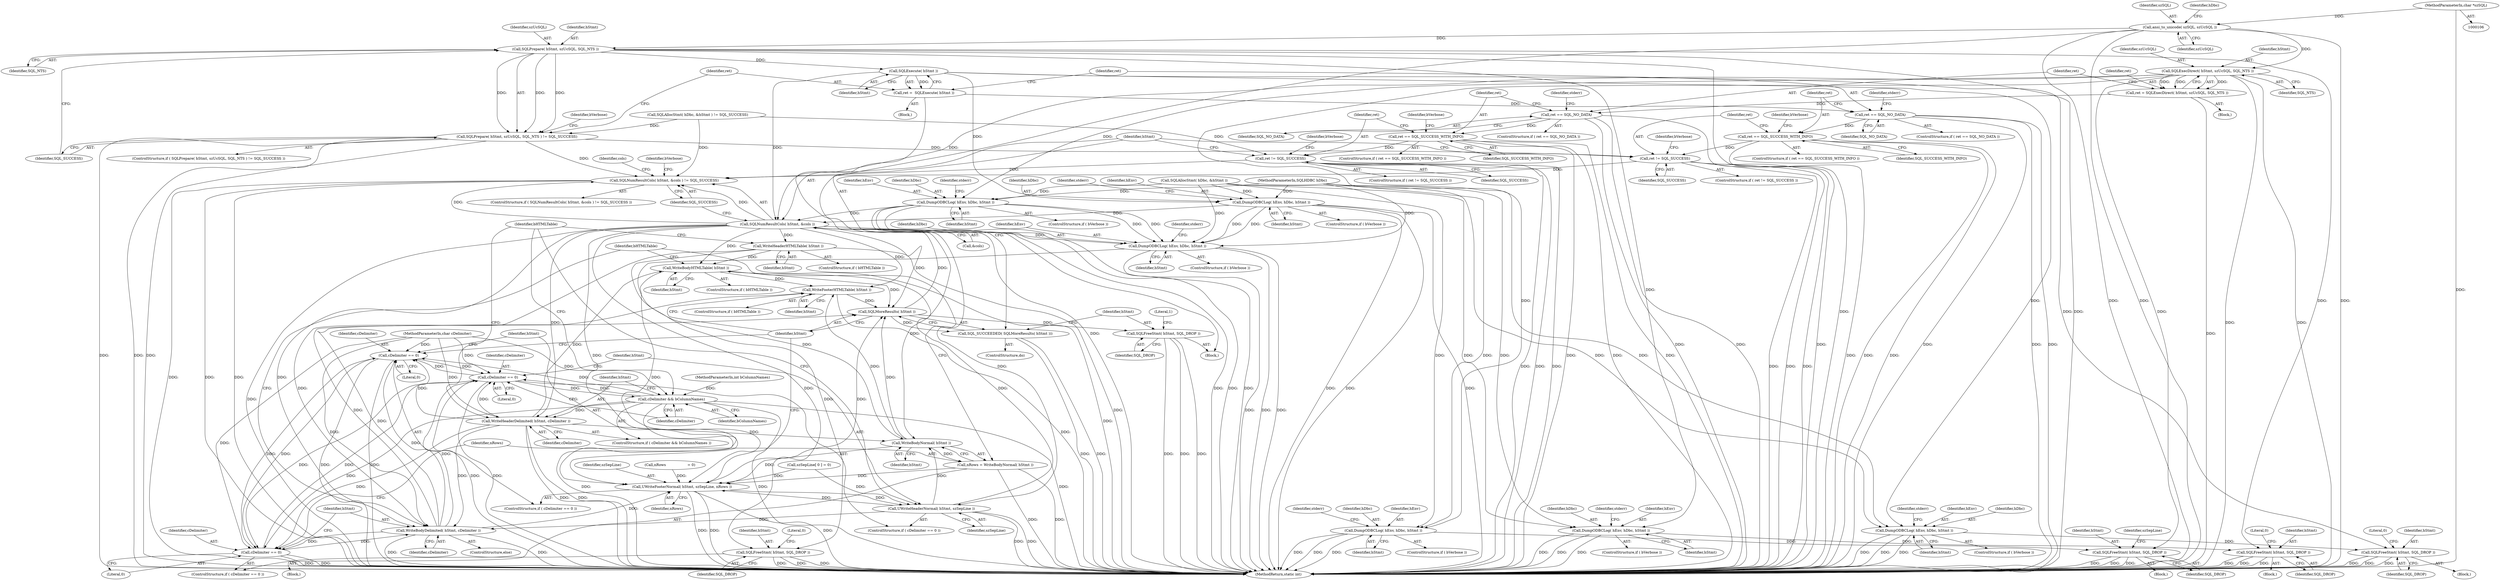 digraph "0_unixODBC_45ef78e037f578b15fc58938a3a3251655e71d6f#diff-d52750c7ba4e594410438569d8e2963aL24_1@pointer" {
"1000108" [label="(MethodParameterIn,char *szSQL)"];
"1000127" [label="(Call,ansi_to_unicode( szSQL, szUcSQL ))"];
"1000154" [label="(Call,SQLExecDirect( hStmt, szUcSQL, SQL_NTS ))"];
"1000152" [label="(Call,ret = SQLExecDirect( hStmt, szUcSQL, SQL_NTS ))"];
"1000159" [label="(Call,ret == SQL_NO_DATA)"];
"1000168" [label="(Call,ret == SQL_SUCCESS_WITH_INFO)"];
"1000183" [label="(Call,ret != SQL_SUCCESS)"];
"1000277" [label="(Call,SQLNumResultCols( hStmt, &cols ) != SQL_SUCCESS)"];
"1000174" [label="(Call,DumpODBCLog( hEnv, hDbc, hStmt ))"];
"1000278" [label="(Call,SQLNumResultCols( hStmt, &cols ))"];
"1000286" [label="(Call,DumpODBCLog( hEnv, hDbc, hStmt ))"];
"1000293" [label="(Call,SQLFreeStmt( hStmt, SQL_DROP ))"];
"1000305" [label="(Call,WriteHeaderHTMLTable( hStmt ))"];
"1000325" [label="(Call,WriteBodyHTMLTable( hStmt ))"];
"1000342" [label="(Call,WriteFooterHTMLTable( hStmt ))"];
"1000354" [label="(Call,SQLMoreResults( hStmt ))"];
"1000353" [label="(Call,SQL_SUCCEEDED( SQLMoreResults( hStmt )))"];
"1000356" [label="(Call,SQLFreeStmt( hStmt, SQL_DROP ))"];
"1000349" [label="(Call,UWriteFooterNormal( hStmt, szSepLine, nRows ))"];
"1000312" [label="(Call,UWriteHeaderNormal( hStmt, szSepLine ))"];
"1000334" [label="(Call,WriteBodyNormal( hStmt ))"];
"1000332" [label="(Call,nRows = WriteBodyNormal( hStmt ))"];
"1000337" [label="(Call,WriteBodyDelimited( hStmt, cDelimiter ))"];
"1000309" [label="(Call,cDelimiter == 0)"];
"1000317" [label="(Call,cDelimiter && bColumnNames)"];
"1000320" [label="(Call,WriteHeaderDelimited( hStmt, cDelimiter ))"];
"1000329" [label="(Call,cDelimiter == 0)"];
"1000346" [label="(Call,cDelimiter == 0)"];
"1000189" [label="(Call,DumpODBCLog( hEnv, hDbc, hStmt ))"];
"1000196" [label="(Call,SQLFreeStmt( hStmt, SQL_DROP ))"];
"1000207" [label="(Call,SQLPrepare( hStmt, szUcSQL, SQL_NTS ))"];
"1000206" [label="(Call,SQLPrepare( hStmt, szUcSQL, SQL_NTS ) != SQL_SUCCESS)"];
"1000256" [label="(Call,ret != SQL_SUCCESS)"];
"1000215" [label="(Call,DumpODBCLog( hEnv, hDbc, hStmt ))"];
"1000222" [label="(Call,SQLFreeStmt( hStmt, SQL_DROP ))"];
"1000229" [label="(Call,SQLExecute( hStmt ))"];
"1000227" [label="(Call,ret =  SQLExecute( hStmt ))"];
"1000232" [label="(Call,ret == SQL_NO_DATA)"];
"1000241" [label="(Call,ret == SQL_SUCCESS_WITH_INFO)"];
"1000247" [label="(Call,DumpODBCLog( hEnv, hDbc, hStmt ))"];
"1000262" [label="(Call,DumpODBCLog( hEnv, hDbc, hStmt ))"];
"1000269" [label="(Call,SQLFreeStmt( hStmt, SQL_DROP ))"];
"1000334" [label="(Call,WriteBodyNormal( hStmt ))"];
"1000175" [label="(Identifier,hEnv)"];
"1000246" [label="(Identifier,bVerbose)"];
"1000354" [label="(Call,SQLMoreResults( hStmt ))"];
"1000249" [label="(Identifier,hDbc)"];
"1000228" [label="(Identifier,ret)"];
"1000282" [label="(Identifier,SQL_SUCCESS)"];
"1000314" [label="(Identifier,szSepLine)"];
"1000153" [label="(Identifier,ret)"];
"1000330" [label="(Identifier,cDelimiter)"];
"1000155" [label="(Identifier,hStmt)"];
"1000267" [label="(Identifier,stderr)"];
"1000300" [label="(Identifier,cols)"];
"1000177" [label="(Identifier,hStmt)"];
"1000258" [label="(Identifier,SQL_SUCCESS)"];
"1000317" [label="(Call,cDelimiter && bColumnNames)"];
"1000192" [label="(Identifier,hStmt)"];
"1000257" [label="(Identifier,ret)"];
"1000351" [label="(Identifier,szSepLine)"];
"1000216" [label="(Identifier,hEnv)"];
"1000169" [label="(Identifier,ret)"];
"1000331" [label="(Literal,0)"];
"1000112" [label="(Block,)"];
"1000280" [label="(Call,&cols)"];
"1000198" [label="(Identifier,SQL_DROP)"];
"1000297" [label="(Literal,0)"];
"1000340" [label="(ControlStructure,if ( bHTMLTable ))"];
"1000342" [label="(Call,WriteFooterHTMLTable( hStmt ))"];
"1000276" [label="(ControlStructure,if ( SQLNumResultCols( hStmt, &cols ) != SQL_SUCCESS ))"];
"1000189" [label="(Call,DumpODBCLog( hEnv, hDbc, hStmt ))"];
"1000345" [label="(ControlStructure,if ( cDelimiter == 0 ))"];
"1000241" [label="(Call,ret == SQL_SUCCESS_WITH_INFO)"];
"1000318" [label="(Identifier,cDelimiter)"];
"1000212" [label="(Block,)"];
"1000328" [label="(ControlStructure,if ( cDelimiter == 0 ))"];
"1000217" [label="(Identifier,hDbc)"];
"1000277" [label="(Call,SQLNumResultCols( hStmt, &cols ) != SQL_SUCCESS)"];
"1000335" [label="(Identifier,hStmt)"];
"1000182" [label="(ControlStructure,if ( ret != SQL_SUCCESS ))"];
"1000194" [label="(Identifier,stderr)"];
"1000213" [label="(ControlStructure,if ( bVerbose ))"];
"1000210" [label="(Identifier,SQL_NTS)"];
"1000350" [label="(Identifier,hStmt)"];
"1000226" [label="(Literal,0)"];
"1000320" [label="(Call,WriteHeaderDelimited( hStmt, cDelimiter ))"];
"1000259" [label="(Block,)"];
"1000183" [label="(Call,ret != SQL_SUCCESS)"];
"1000156" [label="(Identifier,szUcSQL)"];
"1000108" [label="(MethodParameterIn,char *szSQL)"];
"1000242" [label="(Identifier,ret)"];
"1000265" [label="(Identifier,hStmt)"];
"1000261" [label="(Identifier,bVerbose)"];
"1000325" [label="(Call,WriteBodyHTMLTable( hStmt ))"];
"1000312" [label="(Call,UWriteHeaderNormal( hStmt, szSepLine ))"];
"1000129" [label="(Identifier,szUcSQL)"];
"1000176" [label="(Identifier,hDbc)"];
"1000284" [label="(ControlStructure,if ( bVerbose ))"];
"1000346" [label="(Call,cDelimiter == 0)"];
"1000233" [label="(Identifier,ret)"];
"1000232" [label="(Call,ret == SQL_NO_DATA)"];
"1000209" [label="(Identifier,szUcSQL)"];
"1000240" [label="(ControlStructure,if ( ret == SQL_SUCCESS_WITH_INFO ))"];
"1000185" [label="(Identifier,SQL_SUCCESS)"];
"1000222" [label="(Call,SQLFreeStmt( hStmt, SQL_DROP ))"];
"1000260" [label="(ControlStructure,if ( bVerbose ))"];
"1000229" [label="(Call,SQLExecute( hStmt ))"];
"1000252" [label="(Identifier,stderr)"];
"1000274" [label="(ControlStructure,do)"];
"1000220" [label="(Identifier,stderr)"];
"1000305" [label="(Call,WriteHeaderHTMLTable( hStmt ))"];
"1000128" [label="(Identifier,szSQL)"];
"1000152" [label="(Call,ret = SQLExecDirect( hStmt, szUcSQL, SQL_NTS ))"];
"1000207" [label="(Call,SQLPrepare( hStmt, szUcSQL, SQL_NTS ))"];
"1000324" [label="(Identifier,bHTMLTable)"];
"1000303" [label="(ControlStructure,if ( bHTMLTable ))"];
"1000341" [label="(Identifier,bHTMLTable)"];
"1000132" [label="(Call,SQLAllocStmt( hDbc, &hStmt ))"];
"1000158" [label="(ControlStructure,if ( ret == SQL_NO_DATA ))"];
"1000263" [label="(Identifier,hEnv)"];
"1000214" [label="(Identifier,bVerbose)"];
"1000204" [label="(Block,)"];
"1000285" [label="(Identifier,bVerbose)"];
"1000295" [label="(Identifier,SQL_DROP)"];
"1000269" [label="(Call,SQLFreeStmt( hStmt, SQL_DROP ))"];
"1000191" [label="(Identifier,hDbc)"];
"1000234" [label="(Identifier,SQL_NO_DATA)"];
"1000255" [label="(ControlStructure,if ( ret != SQL_SUCCESS ))"];
"1000256" [label="(Call,ret != SQL_SUCCESS)"];
"1000188" [label="(Identifier,bVerbose)"];
"1000352" [label="(Identifier,nRows)"];
"1000279" [label="(Identifier,hStmt)"];
"1000250" [label="(Identifier,hStmt)"];
"1000262" [label="(Call,DumpODBCLog( hEnv, hDbc, hStmt ))"];
"1000337" [label="(Call,WriteBodyDelimited( hStmt, cDelimiter ))"];
"1000336" [label="(ControlStructure,else)"];
"1000154" [label="(Call,SQLExecDirect( hStmt, szUcSQL, SQL_NTS ))"];
"1000283" [label="(Block,)"];
"1000119" [label="(Call,nRows                   = 0)"];
"1000237" [label="(Identifier,stderr)"];
"1000323" [label="(ControlStructure,if ( bHTMLTable ))"];
"1000353" [label="(Call,SQL_SUCCEEDED( SQLMoreResults( hStmt )))"];
"1000110" [label="(MethodParameterIn,int bColumnNames)"];
"1000173" [label="(Identifier,bVerbose)"];
"1000170" [label="(Identifier,SQL_SUCCESS_WITH_INFO)"];
"1000270" [label="(Identifier,hStmt)"];
"1000308" [label="(ControlStructure,if ( cDelimiter == 0 ))"];
"1000223" [label="(Identifier,hStmt)"];
"1000151" [label="(Block,)"];
"1000206" [label="(Call,SQLPrepare( hStmt, szUcSQL, SQL_NTS ) != SQL_SUCCESS)"];
"1000164" [label="(Identifier,stderr)"];
"1000311" [label="(Literal,0)"];
"1000347" [label="(Identifier,cDelimiter)"];
"1000349" [label="(Call,UWriteFooterNormal( hStmt, szSepLine, nRows ))"];
"1000356" [label="(Call,SQLFreeStmt( hStmt, SQL_DROP ))"];
"1000357" [label="(Identifier,hStmt)"];
"1000310" [label="(Identifier,cDelimiter)"];
"1000107" [label="(MethodParameterIn,SQLHDBC hDbc)"];
"1000309" [label="(Call,cDelimiter == 0)"];
"1000287" [label="(Identifier,hEnv)"];
"1000197" [label="(Identifier,hStmt)"];
"1000339" [label="(Identifier,cDelimiter)"];
"1000211" [label="(Identifier,SQL_SUCCESS)"];
"1000122" [label="(Call,szSepLine[ 0 ] = 0)"];
"1000187" [label="(ControlStructure,if ( bVerbose ))"];
"1000326" [label="(Identifier,hStmt)"];
"1000196" [label="(Call,SQLFreeStmt( hStmt, SQL_DROP ))"];
"1000333" [label="(Identifier,nRows)"];
"1000329" [label="(Call,cDelimiter == 0)"];
"1000231" [label="(ControlStructure,if ( ret == SQL_NO_DATA ))"];
"1000167" [label="(ControlStructure,if ( ret == SQL_SUCCESS_WITH_INFO ))"];
"1000248" [label="(Identifier,hEnv)"];
"1000360" [label="(Literal,1)"];
"1000127" [label="(Call,ansi_to_unicode( szSQL, szUcSQL ))"];
"1000286" [label="(Call,DumpODBCLog( hEnv, hDbc, hStmt ))"];
"1000289" [label="(Identifier,hStmt)"];
"1000338" [label="(Identifier,hStmt)"];
"1000243" [label="(Identifier,SQL_SUCCESS_WITH_INFO)"];
"1000361" [label="(MethodReturn,static int)"];
"1000291" [label="(Identifier,stderr)"];
"1000109" [label="(MethodParameterIn,char cDelimiter)"];
"1000190" [label="(Identifier,hEnv)"];
"1000157" [label="(Identifier,SQL_NTS)"];
"1000321" [label="(Identifier,hStmt)"];
"1000294" [label="(Identifier,hStmt)"];
"1000200" [label="(Identifier,szSepLine)"];
"1000168" [label="(Call,ret == SQL_SUCCESS_WITH_INFO)"];
"1000316" [label="(ControlStructure,if ( cDelimiter && bColumnNames ))"];
"1000348" [label="(Literal,0)"];
"1000273" [label="(Literal,0)"];
"1000227" [label="(Call,ret =  SQLExecute( hStmt ))"];
"1000186" [label="(Block,)"];
"1000319" [label="(Identifier,bColumnNames)"];
"1000161" [label="(Identifier,SQL_NO_DATA)"];
"1000332" [label="(Call,nRows = WriteBodyNormal( hStmt ))"];
"1000358" [label="(Identifier,SQL_DROP)"];
"1000160" [label="(Identifier,ret)"];
"1000174" [label="(Call,DumpODBCLog( hEnv, hDbc, hStmt ))"];
"1000355" [label="(Identifier,hStmt)"];
"1000131" [label="(Call,SQLAllocStmt( hDbc, &hStmt ) != SQL_SUCCESS)"];
"1000133" [label="(Identifier,hDbc)"];
"1000230" [label="(Identifier,hStmt)"];
"1000313" [label="(Identifier,hStmt)"];
"1000184" [label="(Identifier,ret)"];
"1000271" [label="(Identifier,SQL_DROP)"];
"1000306" [label="(Identifier,hStmt)"];
"1000247" [label="(Call,DumpODBCLog( hEnv, hDbc, hStmt ))"];
"1000288" [label="(Identifier,hDbc)"];
"1000224" [label="(Identifier,SQL_DROP)"];
"1000322" [label="(Identifier,cDelimiter)"];
"1000264" [label="(Identifier,hDbc)"];
"1000278" [label="(Call,SQLNumResultCols( hStmt, &cols ))"];
"1000159" [label="(Call,ret == SQL_NO_DATA)"];
"1000245" [label="(ControlStructure,if ( bVerbose ))"];
"1000343" [label="(Identifier,hStmt)"];
"1000208" [label="(Identifier,hStmt)"];
"1000218" [label="(Identifier,hStmt)"];
"1000179" [label="(Identifier,stderr)"];
"1000205" [label="(ControlStructure,if ( SQLPrepare( hStmt, szUcSQL, SQL_NTS ) != SQL_SUCCESS ))"];
"1000172" [label="(ControlStructure,if ( bVerbose ))"];
"1000293" [label="(Call,SQLFreeStmt( hStmt, SQL_DROP ))"];
"1000215" [label="(Call,DumpODBCLog( hEnv, hDbc, hStmt ))"];
"1000108" -> "1000106"  [label="AST: "];
"1000108" -> "1000361"  [label="DDG: "];
"1000108" -> "1000127"  [label="DDG: "];
"1000127" -> "1000112"  [label="AST: "];
"1000127" -> "1000129"  [label="CFG: "];
"1000128" -> "1000127"  [label="AST: "];
"1000129" -> "1000127"  [label="AST: "];
"1000133" -> "1000127"  [label="CFG: "];
"1000127" -> "1000361"  [label="DDG: "];
"1000127" -> "1000361"  [label="DDG: "];
"1000127" -> "1000361"  [label="DDG: "];
"1000127" -> "1000154"  [label="DDG: "];
"1000127" -> "1000207"  [label="DDG: "];
"1000154" -> "1000152"  [label="AST: "];
"1000154" -> "1000157"  [label="CFG: "];
"1000155" -> "1000154"  [label="AST: "];
"1000156" -> "1000154"  [label="AST: "];
"1000157" -> "1000154"  [label="AST: "];
"1000152" -> "1000154"  [label="CFG: "];
"1000154" -> "1000361"  [label="DDG: "];
"1000154" -> "1000361"  [label="DDG: "];
"1000154" -> "1000152"  [label="DDG: "];
"1000154" -> "1000152"  [label="DDG: "];
"1000154" -> "1000152"  [label="DDG: "];
"1000154" -> "1000174"  [label="DDG: "];
"1000154" -> "1000189"  [label="DDG: "];
"1000154" -> "1000196"  [label="DDG: "];
"1000154" -> "1000278"  [label="DDG: "];
"1000152" -> "1000151"  [label="AST: "];
"1000153" -> "1000152"  [label="AST: "];
"1000160" -> "1000152"  [label="CFG: "];
"1000152" -> "1000361"  [label="DDG: "];
"1000152" -> "1000159"  [label="DDG: "];
"1000159" -> "1000158"  [label="AST: "];
"1000159" -> "1000161"  [label="CFG: "];
"1000160" -> "1000159"  [label="AST: "];
"1000161" -> "1000159"  [label="AST: "];
"1000164" -> "1000159"  [label="CFG: "];
"1000169" -> "1000159"  [label="CFG: "];
"1000159" -> "1000361"  [label="DDG: "];
"1000159" -> "1000361"  [label="DDG: "];
"1000159" -> "1000361"  [label="DDG: "];
"1000159" -> "1000168"  [label="DDG: "];
"1000168" -> "1000167"  [label="AST: "];
"1000168" -> "1000170"  [label="CFG: "];
"1000169" -> "1000168"  [label="AST: "];
"1000170" -> "1000168"  [label="AST: "];
"1000173" -> "1000168"  [label="CFG: "];
"1000184" -> "1000168"  [label="CFG: "];
"1000168" -> "1000361"  [label="DDG: "];
"1000168" -> "1000361"  [label="DDG: "];
"1000168" -> "1000361"  [label="DDG: "];
"1000168" -> "1000183"  [label="DDG: "];
"1000183" -> "1000182"  [label="AST: "];
"1000183" -> "1000185"  [label="CFG: "];
"1000184" -> "1000183"  [label="AST: "];
"1000185" -> "1000183"  [label="AST: "];
"1000188" -> "1000183"  [label="CFG: "];
"1000279" -> "1000183"  [label="CFG: "];
"1000183" -> "1000361"  [label="DDG: "];
"1000183" -> "1000361"  [label="DDG: "];
"1000183" -> "1000361"  [label="DDG: "];
"1000131" -> "1000183"  [label="DDG: "];
"1000183" -> "1000277"  [label="DDG: "];
"1000277" -> "1000276"  [label="AST: "];
"1000277" -> "1000282"  [label="CFG: "];
"1000278" -> "1000277"  [label="AST: "];
"1000282" -> "1000277"  [label="AST: "];
"1000285" -> "1000277"  [label="CFG: "];
"1000300" -> "1000277"  [label="CFG: "];
"1000277" -> "1000361"  [label="DDG: "];
"1000277" -> "1000361"  [label="DDG: "];
"1000277" -> "1000361"  [label="DDG: "];
"1000278" -> "1000277"  [label="DDG: "];
"1000278" -> "1000277"  [label="DDG: "];
"1000256" -> "1000277"  [label="DDG: "];
"1000206" -> "1000277"  [label="DDG: "];
"1000131" -> "1000277"  [label="DDG: "];
"1000174" -> "1000172"  [label="AST: "];
"1000174" -> "1000177"  [label="CFG: "];
"1000175" -> "1000174"  [label="AST: "];
"1000176" -> "1000174"  [label="AST: "];
"1000177" -> "1000174"  [label="AST: "];
"1000179" -> "1000174"  [label="CFG: "];
"1000174" -> "1000361"  [label="DDG: "];
"1000174" -> "1000361"  [label="DDG: "];
"1000174" -> "1000361"  [label="DDG: "];
"1000132" -> "1000174"  [label="DDG: "];
"1000107" -> "1000174"  [label="DDG: "];
"1000174" -> "1000278"  [label="DDG: "];
"1000174" -> "1000286"  [label="DDG: "];
"1000174" -> "1000286"  [label="DDG: "];
"1000278" -> "1000280"  [label="CFG: "];
"1000279" -> "1000278"  [label="AST: "];
"1000280" -> "1000278"  [label="AST: "];
"1000282" -> "1000278"  [label="CFG: "];
"1000278" -> "1000361"  [label="DDG: "];
"1000229" -> "1000278"  [label="DDG: "];
"1000247" -> "1000278"  [label="DDG: "];
"1000354" -> "1000278"  [label="DDG: "];
"1000278" -> "1000286"  [label="DDG: "];
"1000278" -> "1000293"  [label="DDG: "];
"1000278" -> "1000305"  [label="DDG: "];
"1000278" -> "1000312"  [label="DDG: "];
"1000278" -> "1000320"  [label="DDG: "];
"1000278" -> "1000325"  [label="DDG: "];
"1000278" -> "1000334"  [label="DDG: "];
"1000278" -> "1000337"  [label="DDG: "];
"1000278" -> "1000342"  [label="DDG: "];
"1000278" -> "1000349"  [label="DDG: "];
"1000278" -> "1000354"  [label="DDG: "];
"1000286" -> "1000284"  [label="AST: "];
"1000286" -> "1000289"  [label="CFG: "];
"1000287" -> "1000286"  [label="AST: "];
"1000288" -> "1000286"  [label="AST: "];
"1000289" -> "1000286"  [label="AST: "];
"1000291" -> "1000286"  [label="CFG: "];
"1000286" -> "1000361"  [label="DDG: "];
"1000286" -> "1000361"  [label="DDG: "];
"1000286" -> "1000361"  [label="DDG: "];
"1000247" -> "1000286"  [label="DDG: "];
"1000247" -> "1000286"  [label="DDG: "];
"1000132" -> "1000286"  [label="DDG: "];
"1000107" -> "1000286"  [label="DDG: "];
"1000286" -> "1000293"  [label="DDG: "];
"1000293" -> "1000283"  [label="AST: "];
"1000293" -> "1000295"  [label="CFG: "];
"1000294" -> "1000293"  [label="AST: "];
"1000295" -> "1000293"  [label="AST: "];
"1000297" -> "1000293"  [label="CFG: "];
"1000293" -> "1000361"  [label="DDG: "];
"1000293" -> "1000361"  [label="DDG: "];
"1000293" -> "1000361"  [label="DDG: "];
"1000305" -> "1000303"  [label="AST: "];
"1000305" -> "1000306"  [label="CFG: "];
"1000306" -> "1000305"  [label="AST: "];
"1000324" -> "1000305"  [label="CFG: "];
"1000305" -> "1000361"  [label="DDG: "];
"1000305" -> "1000325"  [label="DDG: "];
"1000305" -> "1000334"  [label="DDG: "];
"1000305" -> "1000337"  [label="DDG: "];
"1000325" -> "1000323"  [label="AST: "];
"1000325" -> "1000326"  [label="CFG: "];
"1000326" -> "1000325"  [label="AST: "];
"1000341" -> "1000325"  [label="CFG: "];
"1000325" -> "1000361"  [label="DDG: "];
"1000312" -> "1000325"  [label="DDG: "];
"1000320" -> "1000325"  [label="DDG: "];
"1000325" -> "1000342"  [label="DDG: "];
"1000325" -> "1000349"  [label="DDG: "];
"1000325" -> "1000354"  [label="DDG: "];
"1000342" -> "1000340"  [label="AST: "];
"1000342" -> "1000343"  [label="CFG: "];
"1000343" -> "1000342"  [label="AST: "];
"1000355" -> "1000342"  [label="CFG: "];
"1000342" -> "1000361"  [label="DDG: "];
"1000337" -> "1000342"  [label="DDG: "];
"1000334" -> "1000342"  [label="DDG: "];
"1000342" -> "1000354"  [label="DDG: "];
"1000354" -> "1000353"  [label="AST: "];
"1000354" -> "1000355"  [label="CFG: "];
"1000355" -> "1000354"  [label="AST: "];
"1000353" -> "1000354"  [label="CFG: "];
"1000354" -> "1000353"  [label="DDG: "];
"1000337" -> "1000354"  [label="DDG: "];
"1000349" -> "1000354"  [label="DDG: "];
"1000334" -> "1000354"  [label="DDG: "];
"1000354" -> "1000356"  [label="DDG: "];
"1000353" -> "1000274"  [label="AST: "];
"1000279" -> "1000353"  [label="CFG: "];
"1000357" -> "1000353"  [label="CFG: "];
"1000353" -> "1000361"  [label="DDG: "];
"1000353" -> "1000361"  [label="DDG: "];
"1000356" -> "1000112"  [label="AST: "];
"1000356" -> "1000358"  [label="CFG: "];
"1000357" -> "1000356"  [label="AST: "];
"1000358" -> "1000356"  [label="AST: "];
"1000360" -> "1000356"  [label="CFG: "];
"1000356" -> "1000361"  [label="DDG: "];
"1000356" -> "1000361"  [label="DDG: "];
"1000356" -> "1000361"  [label="DDG: "];
"1000349" -> "1000345"  [label="AST: "];
"1000349" -> "1000352"  [label="CFG: "];
"1000350" -> "1000349"  [label="AST: "];
"1000351" -> "1000349"  [label="AST: "];
"1000352" -> "1000349"  [label="AST: "];
"1000355" -> "1000349"  [label="CFG: "];
"1000349" -> "1000361"  [label="DDG: "];
"1000349" -> "1000361"  [label="DDG: "];
"1000349" -> "1000361"  [label="DDG: "];
"1000349" -> "1000312"  [label="DDG: "];
"1000337" -> "1000349"  [label="DDG: "];
"1000334" -> "1000349"  [label="DDG: "];
"1000122" -> "1000349"  [label="DDG: "];
"1000312" -> "1000349"  [label="DDG: "];
"1000332" -> "1000349"  [label="DDG: "];
"1000119" -> "1000349"  [label="DDG: "];
"1000312" -> "1000308"  [label="AST: "];
"1000312" -> "1000314"  [label="CFG: "];
"1000313" -> "1000312"  [label="AST: "];
"1000314" -> "1000312"  [label="AST: "];
"1000324" -> "1000312"  [label="CFG: "];
"1000312" -> "1000361"  [label="DDG: "];
"1000312" -> "1000361"  [label="DDG: "];
"1000122" -> "1000312"  [label="DDG: "];
"1000312" -> "1000334"  [label="DDG: "];
"1000312" -> "1000337"  [label="DDG: "];
"1000334" -> "1000332"  [label="AST: "];
"1000334" -> "1000335"  [label="CFG: "];
"1000335" -> "1000334"  [label="AST: "];
"1000332" -> "1000334"  [label="CFG: "];
"1000334" -> "1000332"  [label="DDG: "];
"1000320" -> "1000334"  [label="DDG: "];
"1000332" -> "1000328"  [label="AST: "];
"1000333" -> "1000332"  [label="AST: "];
"1000341" -> "1000332"  [label="CFG: "];
"1000332" -> "1000361"  [label="DDG: "];
"1000332" -> "1000361"  [label="DDG: "];
"1000337" -> "1000336"  [label="AST: "];
"1000337" -> "1000339"  [label="CFG: "];
"1000338" -> "1000337"  [label="AST: "];
"1000339" -> "1000337"  [label="AST: "];
"1000341" -> "1000337"  [label="CFG: "];
"1000337" -> "1000361"  [label="DDG: "];
"1000337" -> "1000361"  [label="DDG: "];
"1000337" -> "1000309"  [label="DDG: "];
"1000337" -> "1000329"  [label="DDG: "];
"1000320" -> "1000337"  [label="DDG: "];
"1000329" -> "1000337"  [label="DDG: "];
"1000109" -> "1000337"  [label="DDG: "];
"1000337" -> "1000346"  [label="DDG: "];
"1000309" -> "1000308"  [label="AST: "];
"1000309" -> "1000311"  [label="CFG: "];
"1000310" -> "1000309"  [label="AST: "];
"1000311" -> "1000309"  [label="AST: "];
"1000313" -> "1000309"  [label="CFG: "];
"1000318" -> "1000309"  [label="CFG: "];
"1000309" -> "1000361"  [label="DDG: "];
"1000309" -> "1000361"  [label="DDG: "];
"1000317" -> "1000309"  [label="DDG: "];
"1000346" -> "1000309"  [label="DDG: "];
"1000329" -> "1000309"  [label="DDG: "];
"1000320" -> "1000309"  [label="DDG: "];
"1000109" -> "1000309"  [label="DDG: "];
"1000309" -> "1000317"  [label="DDG: "];
"1000309" -> "1000329"  [label="DDG: "];
"1000309" -> "1000346"  [label="DDG: "];
"1000317" -> "1000316"  [label="AST: "];
"1000317" -> "1000318"  [label="CFG: "];
"1000317" -> "1000319"  [label="CFG: "];
"1000318" -> "1000317"  [label="AST: "];
"1000319" -> "1000317"  [label="AST: "];
"1000321" -> "1000317"  [label="CFG: "];
"1000324" -> "1000317"  [label="CFG: "];
"1000317" -> "1000361"  [label="DDG: "];
"1000317" -> "1000361"  [label="DDG: "];
"1000317" -> "1000361"  [label="DDG: "];
"1000109" -> "1000317"  [label="DDG: "];
"1000110" -> "1000317"  [label="DDG: "];
"1000317" -> "1000320"  [label="DDG: "];
"1000317" -> "1000329"  [label="DDG: "];
"1000317" -> "1000346"  [label="DDG: "];
"1000320" -> "1000316"  [label="AST: "];
"1000320" -> "1000322"  [label="CFG: "];
"1000321" -> "1000320"  [label="AST: "];
"1000322" -> "1000320"  [label="AST: "];
"1000324" -> "1000320"  [label="CFG: "];
"1000320" -> "1000361"  [label="DDG: "];
"1000320" -> "1000361"  [label="DDG: "];
"1000109" -> "1000320"  [label="DDG: "];
"1000320" -> "1000329"  [label="DDG: "];
"1000320" -> "1000346"  [label="DDG: "];
"1000329" -> "1000328"  [label="AST: "];
"1000329" -> "1000331"  [label="CFG: "];
"1000330" -> "1000329"  [label="AST: "];
"1000331" -> "1000329"  [label="AST: "];
"1000333" -> "1000329"  [label="CFG: "];
"1000338" -> "1000329"  [label="CFG: "];
"1000329" -> "1000361"  [label="DDG: "];
"1000329" -> "1000361"  [label="DDG: "];
"1000346" -> "1000329"  [label="DDG: "];
"1000109" -> "1000329"  [label="DDG: "];
"1000329" -> "1000346"  [label="DDG: "];
"1000346" -> "1000345"  [label="AST: "];
"1000346" -> "1000348"  [label="CFG: "];
"1000347" -> "1000346"  [label="AST: "];
"1000348" -> "1000346"  [label="AST: "];
"1000355" -> "1000346"  [label="CFG: "];
"1000350" -> "1000346"  [label="CFG: "];
"1000346" -> "1000361"  [label="DDG: "];
"1000346" -> "1000361"  [label="DDG: "];
"1000109" -> "1000346"  [label="DDG: "];
"1000189" -> "1000187"  [label="AST: "];
"1000189" -> "1000192"  [label="CFG: "];
"1000190" -> "1000189"  [label="AST: "];
"1000191" -> "1000189"  [label="AST: "];
"1000192" -> "1000189"  [label="AST: "];
"1000194" -> "1000189"  [label="CFG: "];
"1000189" -> "1000361"  [label="DDG: "];
"1000189" -> "1000361"  [label="DDG: "];
"1000189" -> "1000361"  [label="DDG: "];
"1000132" -> "1000189"  [label="DDG: "];
"1000107" -> "1000189"  [label="DDG: "];
"1000189" -> "1000196"  [label="DDG: "];
"1000196" -> "1000186"  [label="AST: "];
"1000196" -> "1000198"  [label="CFG: "];
"1000197" -> "1000196"  [label="AST: "];
"1000198" -> "1000196"  [label="AST: "];
"1000200" -> "1000196"  [label="CFG: "];
"1000196" -> "1000361"  [label="DDG: "];
"1000196" -> "1000361"  [label="DDG: "];
"1000196" -> "1000361"  [label="DDG: "];
"1000207" -> "1000206"  [label="AST: "];
"1000207" -> "1000210"  [label="CFG: "];
"1000208" -> "1000207"  [label="AST: "];
"1000209" -> "1000207"  [label="AST: "];
"1000210" -> "1000207"  [label="AST: "];
"1000211" -> "1000207"  [label="CFG: "];
"1000207" -> "1000361"  [label="DDG: "];
"1000207" -> "1000361"  [label="DDG: "];
"1000207" -> "1000206"  [label="DDG: "];
"1000207" -> "1000206"  [label="DDG: "];
"1000207" -> "1000206"  [label="DDG: "];
"1000207" -> "1000215"  [label="DDG: "];
"1000207" -> "1000222"  [label="DDG: "];
"1000207" -> "1000229"  [label="DDG: "];
"1000206" -> "1000205"  [label="AST: "];
"1000206" -> "1000211"  [label="CFG: "];
"1000211" -> "1000206"  [label="AST: "];
"1000214" -> "1000206"  [label="CFG: "];
"1000228" -> "1000206"  [label="CFG: "];
"1000206" -> "1000361"  [label="DDG: "];
"1000206" -> "1000361"  [label="DDG: "];
"1000206" -> "1000361"  [label="DDG: "];
"1000131" -> "1000206"  [label="DDG: "];
"1000206" -> "1000256"  [label="DDG: "];
"1000256" -> "1000255"  [label="AST: "];
"1000256" -> "1000258"  [label="CFG: "];
"1000257" -> "1000256"  [label="AST: "];
"1000258" -> "1000256"  [label="AST: "];
"1000261" -> "1000256"  [label="CFG: "];
"1000279" -> "1000256"  [label="CFG: "];
"1000256" -> "1000361"  [label="DDG: "];
"1000256" -> "1000361"  [label="DDG: "];
"1000256" -> "1000361"  [label="DDG: "];
"1000241" -> "1000256"  [label="DDG: "];
"1000215" -> "1000213"  [label="AST: "];
"1000215" -> "1000218"  [label="CFG: "];
"1000216" -> "1000215"  [label="AST: "];
"1000217" -> "1000215"  [label="AST: "];
"1000218" -> "1000215"  [label="AST: "];
"1000220" -> "1000215"  [label="CFG: "];
"1000215" -> "1000361"  [label="DDG: "];
"1000215" -> "1000361"  [label="DDG: "];
"1000215" -> "1000361"  [label="DDG: "];
"1000132" -> "1000215"  [label="DDG: "];
"1000107" -> "1000215"  [label="DDG: "];
"1000215" -> "1000222"  [label="DDG: "];
"1000222" -> "1000212"  [label="AST: "];
"1000222" -> "1000224"  [label="CFG: "];
"1000223" -> "1000222"  [label="AST: "];
"1000224" -> "1000222"  [label="AST: "];
"1000226" -> "1000222"  [label="CFG: "];
"1000222" -> "1000361"  [label="DDG: "];
"1000222" -> "1000361"  [label="DDG: "];
"1000222" -> "1000361"  [label="DDG: "];
"1000229" -> "1000227"  [label="AST: "];
"1000229" -> "1000230"  [label="CFG: "];
"1000230" -> "1000229"  [label="AST: "];
"1000227" -> "1000229"  [label="CFG: "];
"1000229" -> "1000227"  [label="DDG: "];
"1000229" -> "1000247"  [label="DDG: "];
"1000229" -> "1000262"  [label="DDG: "];
"1000229" -> "1000269"  [label="DDG: "];
"1000227" -> "1000204"  [label="AST: "];
"1000228" -> "1000227"  [label="AST: "];
"1000233" -> "1000227"  [label="CFG: "];
"1000227" -> "1000361"  [label="DDG: "];
"1000227" -> "1000232"  [label="DDG: "];
"1000232" -> "1000231"  [label="AST: "];
"1000232" -> "1000234"  [label="CFG: "];
"1000233" -> "1000232"  [label="AST: "];
"1000234" -> "1000232"  [label="AST: "];
"1000237" -> "1000232"  [label="CFG: "];
"1000242" -> "1000232"  [label="CFG: "];
"1000232" -> "1000361"  [label="DDG: "];
"1000232" -> "1000361"  [label="DDG: "];
"1000232" -> "1000361"  [label="DDG: "];
"1000232" -> "1000241"  [label="DDG: "];
"1000241" -> "1000240"  [label="AST: "];
"1000241" -> "1000243"  [label="CFG: "];
"1000242" -> "1000241"  [label="AST: "];
"1000243" -> "1000241"  [label="AST: "];
"1000246" -> "1000241"  [label="CFG: "];
"1000257" -> "1000241"  [label="CFG: "];
"1000241" -> "1000361"  [label="DDG: "];
"1000241" -> "1000361"  [label="DDG: "];
"1000241" -> "1000361"  [label="DDG: "];
"1000247" -> "1000245"  [label="AST: "];
"1000247" -> "1000250"  [label="CFG: "];
"1000248" -> "1000247"  [label="AST: "];
"1000249" -> "1000247"  [label="AST: "];
"1000250" -> "1000247"  [label="AST: "];
"1000252" -> "1000247"  [label="CFG: "];
"1000247" -> "1000361"  [label="DDG: "];
"1000247" -> "1000361"  [label="DDG: "];
"1000247" -> "1000361"  [label="DDG: "];
"1000132" -> "1000247"  [label="DDG: "];
"1000107" -> "1000247"  [label="DDG: "];
"1000262" -> "1000260"  [label="AST: "];
"1000262" -> "1000265"  [label="CFG: "];
"1000263" -> "1000262"  [label="AST: "];
"1000264" -> "1000262"  [label="AST: "];
"1000265" -> "1000262"  [label="AST: "];
"1000267" -> "1000262"  [label="CFG: "];
"1000262" -> "1000361"  [label="DDG: "];
"1000262" -> "1000361"  [label="DDG: "];
"1000262" -> "1000361"  [label="DDG: "];
"1000132" -> "1000262"  [label="DDG: "];
"1000107" -> "1000262"  [label="DDG: "];
"1000262" -> "1000269"  [label="DDG: "];
"1000269" -> "1000259"  [label="AST: "];
"1000269" -> "1000271"  [label="CFG: "];
"1000270" -> "1000269"  [label="AST: "];
"1000271" -> "1000269"  [label="AST: "];
"1000273" -> "1000269"  [label="CFG: "];
"1000269" -> "1000361"  [label="DDG: "];
"1000269" -> "1000361"  [label="DDG: "];
"1000269" -> "1000361"  [label="DDG: "];
}
